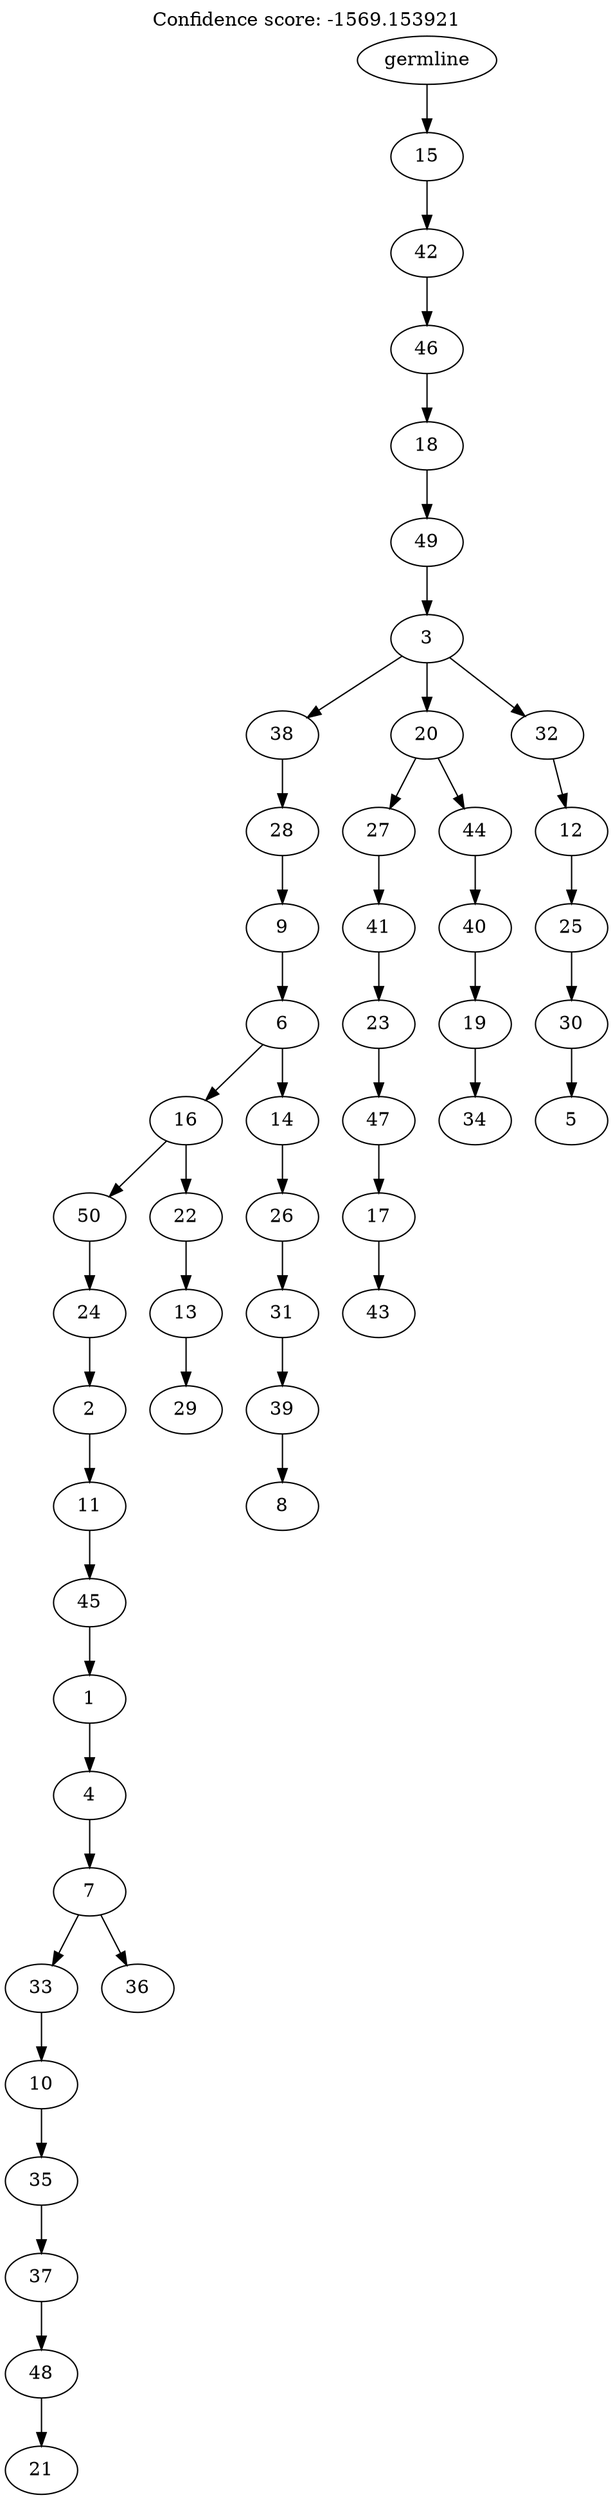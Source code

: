 digraph g {
	"48" -> "49";
	"49" [label="21"];
	"47" -> "48";
	"48" [label="48"];
	"46" -> "47";
	"47" [label="37"];
	"45" -> "46";
	"46" [label="35"];
	"44" -> "45";
	"45" [label="10"];
	"43" -> "44";
	"44" [label="33"];
	"43" -> "50";
	"50" [label="36"];
	"42" -> "43";
	"43" [label="7"];
	"41" -> "42";
	"42" [label="4"];
	"40" -> "41";
	"41" [label="1"];
	"39" -> "40";
	"40" [label="45"];
	"38" -> "39";
	"39" [label="11"];
	"37" -> "38";
	"38" [label="2"];
	"36" -> "37";
	"37" [label="24"];
	"34" -> "35";
	"35" [label="29"];
	"33" -> "34";
	"34" [label="13"];
	"32" -> "33";
	"33" [label="22"];
	"32" -> "36";
	"36" [label="50"];
	"30" -> "31";
	"31" [label="8"];
	"29" -> "30";
	"30" [label="39"];
	"28" -> "29";
	"29" [label="31"];
	"27" -> "28";
	"28" [label="26"];
	"26" -> "27";
	"27" [label="14"];
	"26" -> "32";
	"32" [label="16"];
	"25" -> "26";
	"26" [label="6"];
	"24" -> "25";
	"25" [label="9"];
	"23" -> "24";
	"24" [label="28"];
	"21" -> "22";
	"22" [label="43"];
	"20" -> "21";
	"21" [label="17"];
	"19" -> "20";
	"20" [label="47"];
	"18" -> "19";
	"19" [label="23"];
	"17" -> "18";
	"18" [label="41"];
	"15" -> "16";
	"16" [label="34"];
	"14" -> "15";
	"15" [label="19"];
	"13" -> "14";
	"14" [label="40"];
	"12" -> "13";
	"13" [label="44"];
	"12" -> "17";
	"17" [label="27"];
	"10" -> "11";
	"11" [label="5"];
	"9" -> "10";
	"10" [label="30"];
	"8" -> "9";
	"9" [label="25"];
	"7" -> "8";
	"8" [label="12"];
	"6" -> "7";
	"7" [label="32"];
	"6" -> "12";
	"12" [label="20"];
	"6" -> "23";
	"23" [label="38"];
	"5" -> "6";
	"6" [label="3"];
	"4" -> "5";
	"5" [label="49"];
	"3" -> "4";
	"4" [label="18"];
	"2" -> "3";
	"3" [label="46"];
	"1" -> "2";
	"2" [label="42"];
	"0" -> "1";
	"1" [label="15"];
	"0" [label="germline"];
	labelloc="t";
	label="Confidence score: -1569.153921";
}
